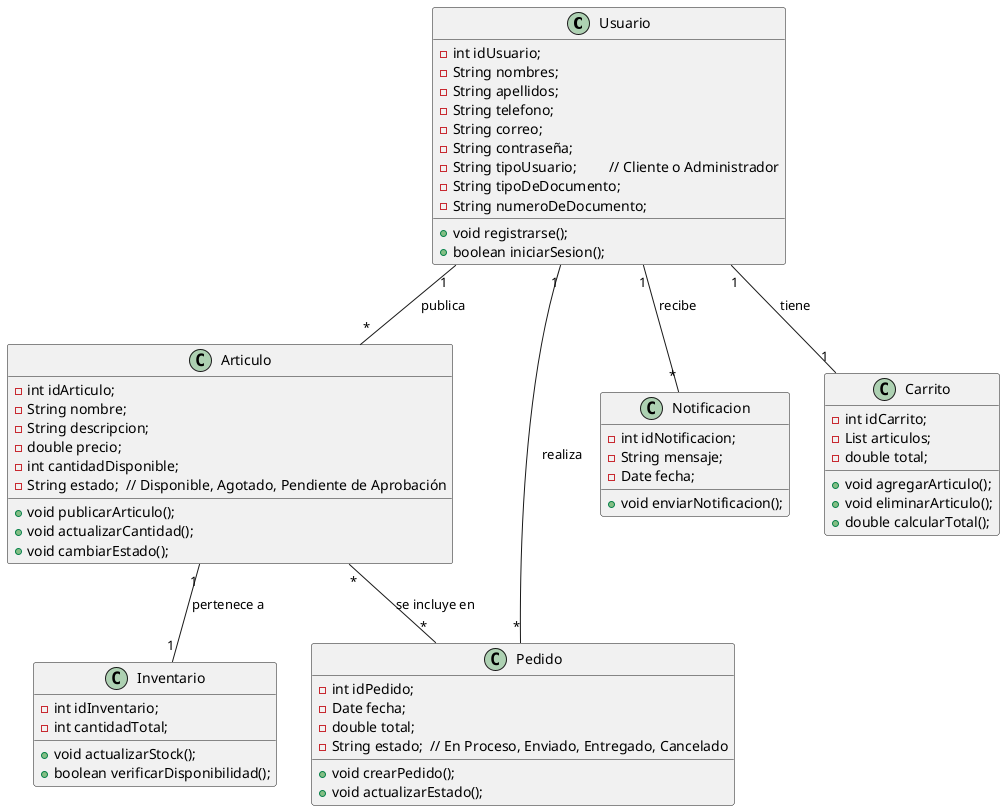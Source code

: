 @startuml

class Usuario {
  - int idUsuario;
  - String nombres;
  - String apellidos;
  - String telefono;
  - String correo;
  - String contraseña;
  - String tipoUsuario;         // Cliente o Administrador
  - String tipoDeDocumento;
  - String numeroDeDocumento;

  + void registrarse();
  + boolean iniciarSesion();
}

class Articulo {
  - int idArticulo;
  - String nombre;
  - String descripcion;
  - double precio;
  - int cantidadDisponible;
  - String estado;  // Disponible, Agotado, Pendiente de Aprobación

  + void publicarArticulo();
  + void actualizarCantidad();
  + void cambiarEstado();
}

class Pedido {
  - int idPedido;
  - Date fecha;
  - double total;
  - String estado;  // En Proceso, Enviado, Entregado, Cancelado

  + void crearPedido();
  + void actualizarEstado();
}

class Inventario {
  - int idInventario;
  - int cantidadTotal;

  + void actualizarStock();
  + boolean verificarDisponibilidad();
}

class Notificacion {
  - int idNotificacion;
  - String mensaje;
  - Date fecha;

  + void enviarNotificacion();
}

class Carrito {
  - int idCarrito;
  - List articulos;
  - double total;

  + void agregarArticulo();
  + void eliminarArticulo();
  + double calcularTotal();
}

' Relaciones
Usuario "1" -- "*" Articulo : publica
Usuario "1" -- "*" Pedido : realiza
Articulo "*" -- "*" Pedido : se incluye en
Articulo "1" -- "1" Inventario : pertenece a
Usuario "1" -- "*" Notificacion : recibe
Usuario "1" -- "1" Carrito : tiene

@enduml
